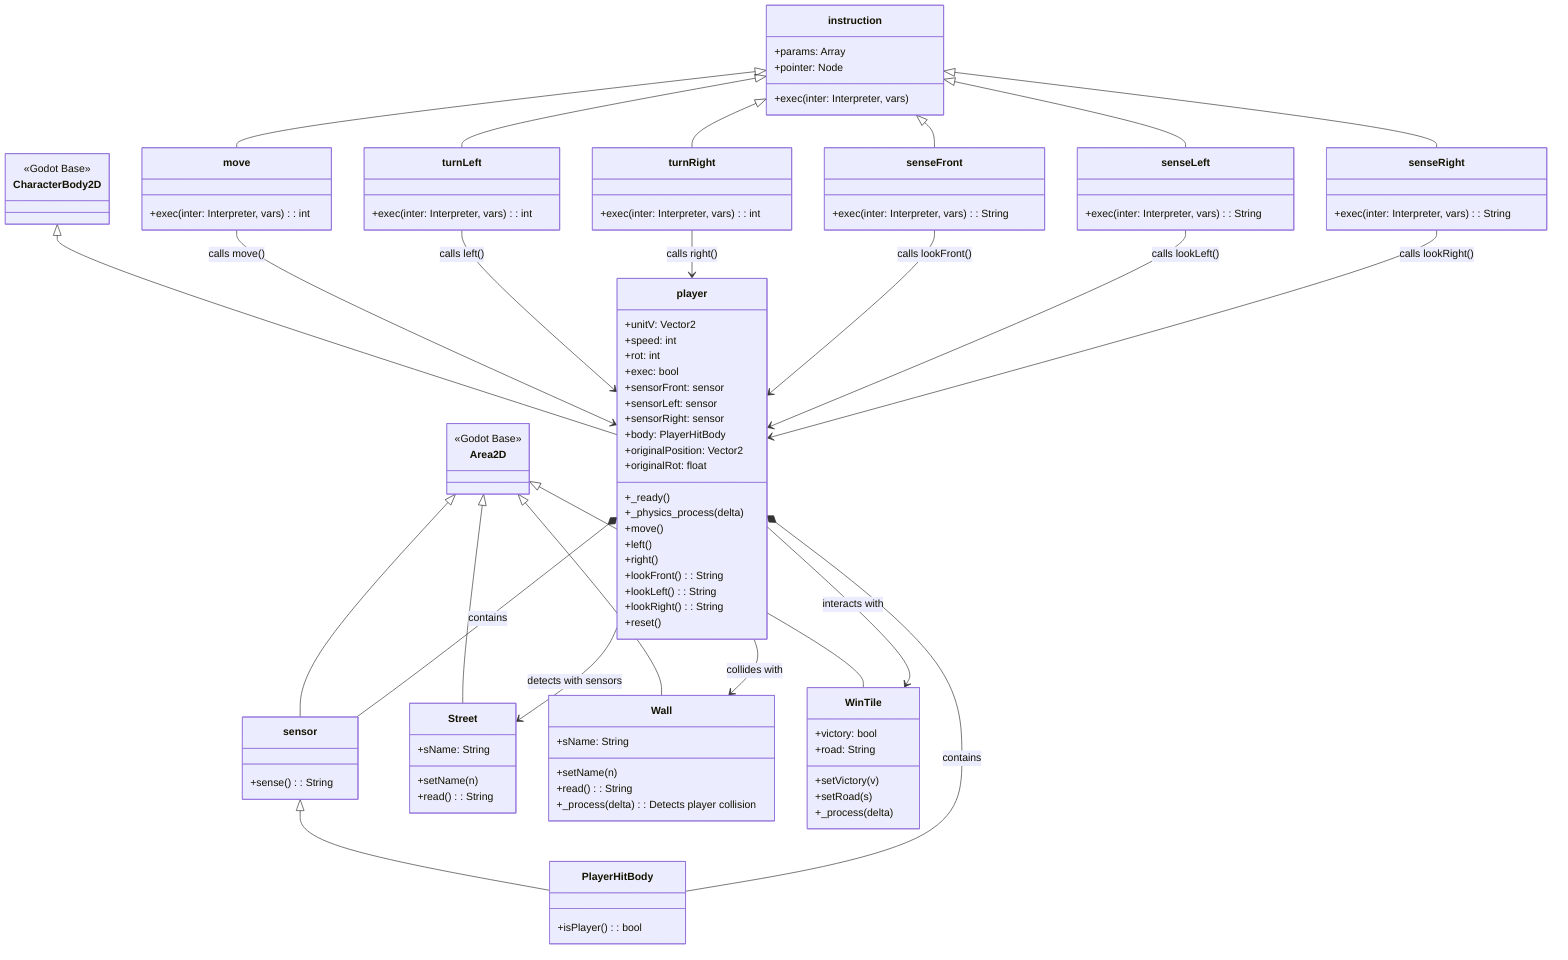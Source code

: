 classDiagram
    direction TB
    
    class CharacterBody2D {
        <<Godot Base>>
    }
    
    class Area2D {
        <<Godot Base>>
    }
    
    class player {
        +unitV: Vector2
        +speed: int
        +rot: int
        +exec: bool
        +sensorFront: sensor
        +sensorLeft: sensor
        +sensorRight: sensor
        +body: PlayerHitBody
        +originalPosition: Vector2
        +originalRot: float
        +_ready()
        +_physics_process(delta)
        +move()
        +left()
        +right()
        +lookFront(): String
        +lookLeft(): String
        +lookRight(): String
        +reset()
    }
    
    class sensor {
        +sense(): String
    }
    
    class PlayerHitBody {
        +isPlayer(): bool
    }
    
    class Street {
        +sName: String
        +setName(n)
        +read(): String
    }
    
    class Wall {
        +sName: String
        +setName(n)
        +read(): String
        +_process(delta): Detects player collision
    }
    
    class WinTile {
        +victory: bool
        +road: String
        +setVictory(v)
        +setRoad(s)
        +_process(delta)
    }
    
    class instruction {
        +params: Array
        +pointer: Node
        +exec(inter: Interpreter, vars)
    }
    
    class move {
        +exec(inter: Interpreter, vars): int
    }
    
    class turnLeft {
        +exec(inter: Interpreter, vars): int
    }
    
    class turnRight {
        +exec(inter: Interpreter, vars): int
    }
    
    class senseFront {
        +exec(inter: Interpreter, vars): String
    }
    
    class senseLeft {
        +exec(inter: Interpreter, vars): String
    }
    
    class senseRight {
        +exec(inter: Interpreter, vars): String
    }
    
    CharacterBody2D <|-- player
    Area2D <|-- sensor
    Area2D <|-- WinTile
    Area2D <|-- Street
    Area2D <|-- Wall
    sensor <|-- PlayerHitBody
    
    instruction <|-- move
    instruction <|-- turnLeft
    instruction <|-- turnRight
    instruction <|-- senseFront
    instruction <|-- senseLeft
    instruction <|-- senseRight
    
    player *-- sensor: contains
    player *-- PlayerHitBody: contains
    player --> WinTile: interacts with
    player --> Street: detects with sensors
    player --> Wall: collides with
    
    move --> player: calls move()
    turnLeft --> player: calls left()
    turnRight --> player: calls right()
    senseFront --> player: calls lookFront()
    senseLeft --> player: calls lookLeft()
    senseRight --> player: calls lookRight()